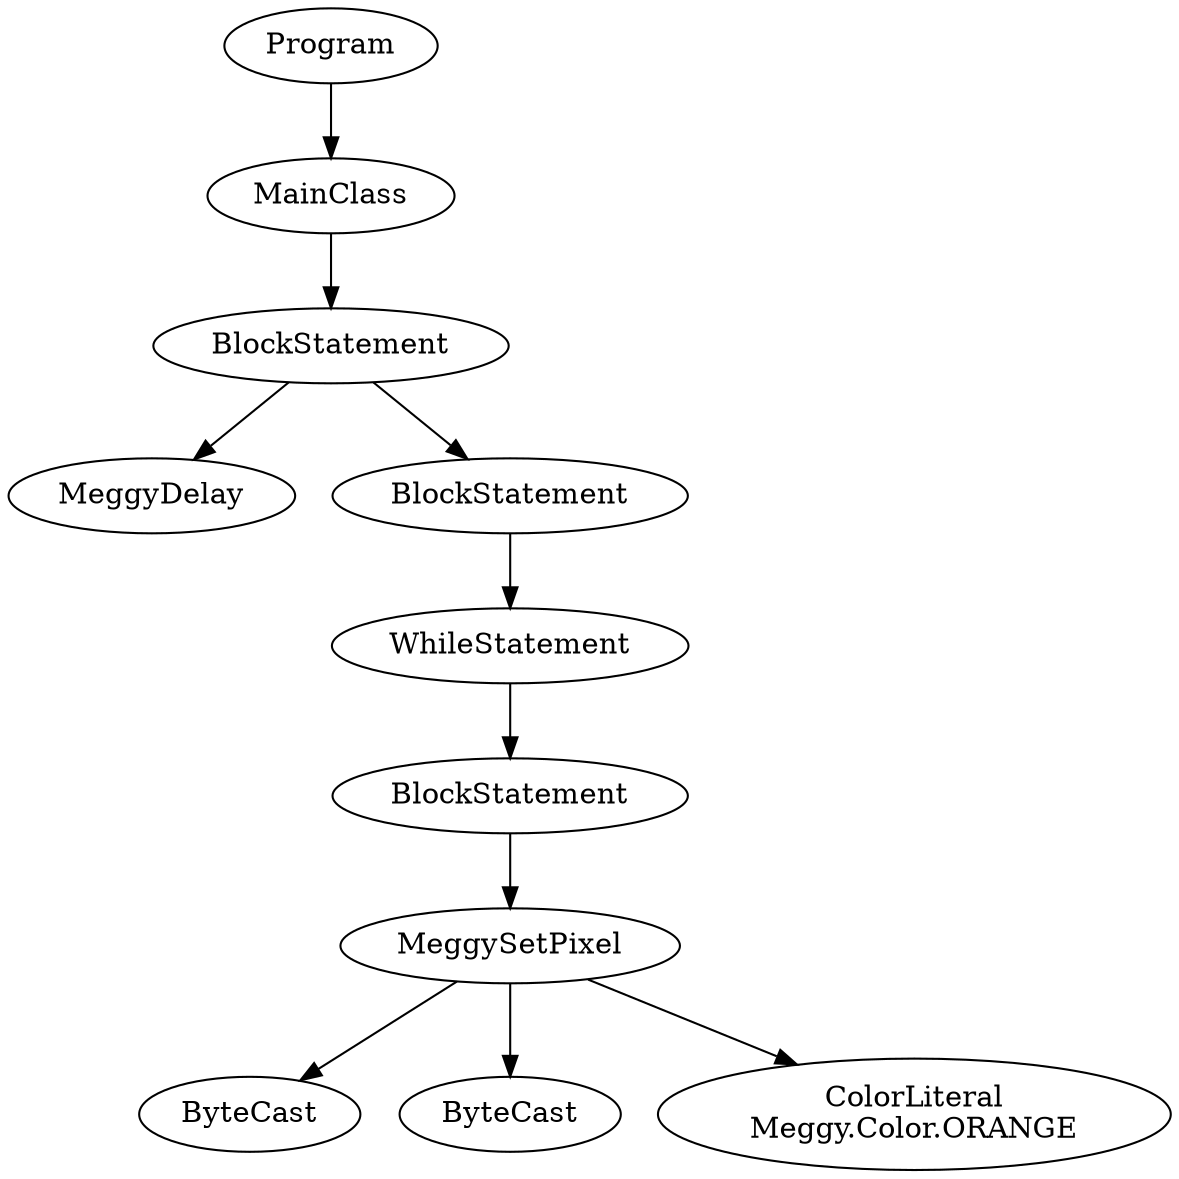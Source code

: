 digraph ASTGraph {
0 [ label="Program" ];
1 [ label="MainClass" ];
0 -> 1
2 [ label="BlockStatement" ];
1 -> 2
3 [ label="MeggyDelay" ];
2 -> 3
4 [ label="BlockStatement" ];
2 -> 4
5 [ label="WhileStatement" ];
4 -> 5
6 [ label="BlockStatement" ];
5 -> 6
7 [ label="MeggySetPixel" ];
6 -> 7
8 [ label="ByteCast" ];
7 -> 8
9 [ label="ByteCast" ];
7 -> 9
10 [ label="ColorLiteral\nMeggy.Color.ORANGE" ];
7 -> 10
}
